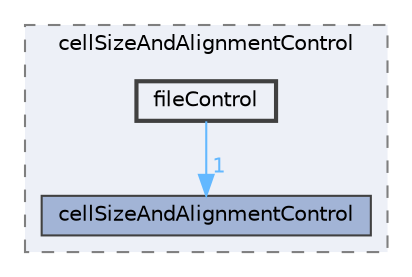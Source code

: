 digraph "applications/utilities/mesh/generation/foamyMesh/conformalVoronoiMesh/cellShapeControl/cellSizeAndAlignmentControl/fileControl"
{
 // LATEX_PDF_SIZE
  bgcolor="transparent";
  edge [fontname=Helvetica,fontsize=10,labelfontname=Helvetica,labelfontsize=10];
  node [fontname=Helvetica,fontsize=10,shape=box,height=0.2,width=0.4];
  compound=true
  subgraph clusterdir_0fac8db952babc557e0fb20d3086a2fc {
    graph [ bgcolor="#edf0f7", pencolor="grey50", label="cellSizeAndAlignmentControl", fontname=Helvetica,fontsize=10 style="filled,dashed", URL="dir_0fac8db952babc557e0fb20d3086a2fc.html",tooltip=""]
  dir_ceb700f6c96a4df8330d59bb3498b205 [label="cellSizeAndAlignmentControl", fillcolor="#a2b4d6", color="grey25", style="filled", URL="dir_ceb700f6c96a4df8330d59bb3498b205.html",tooltip=""];
  dir_be7c2e87f43f41877588ffab7d0e02df [label="fileControl", fillcolor="#edf0f7", color="grey25", style="filled,bold", URL="dir_be7c2e87f43f41877588ffab7d0e02df.html",tooltip=""];
  }
  dir_be7c2e87f43f41877588ffab7d0e02df->dir_ceb700f6c96a4df8330d59bb3498b205 [headlabel="1", labeldistance=1.5 headhref="dir_001351_000436.html" href="dir_001351_000436.html" color="steelblue1" fontcolor="steelblue1"];
}

